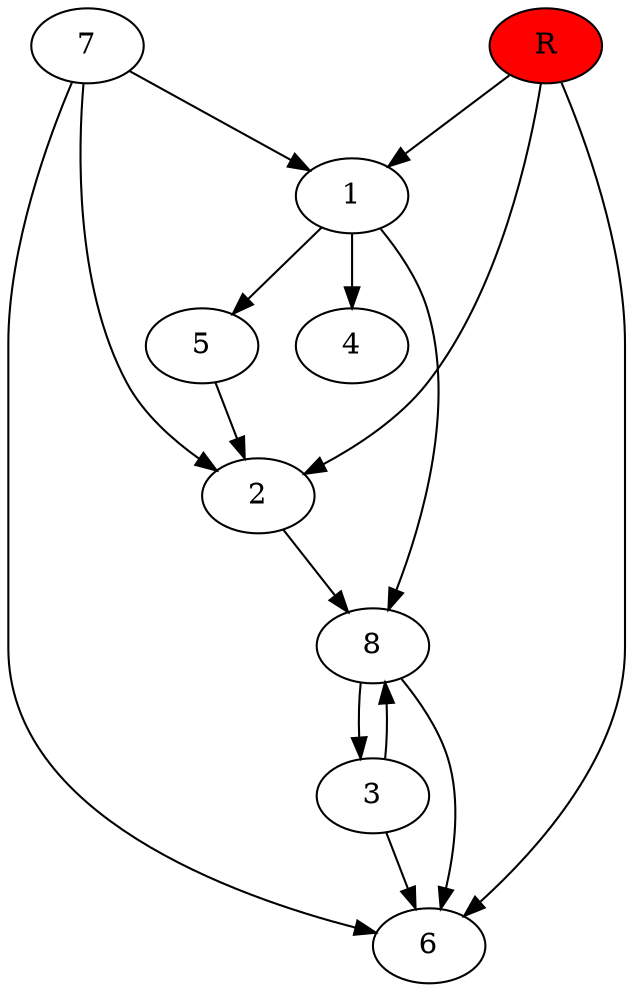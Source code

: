 digraph prb41746 {
	1
	2
	3
	4
	5
	6
	7
	8
	R [fillcolor="#ff0000" style=filled]
	1 -> 4
	1 -> 5
	1 -> 8
	2 -> 8
	3 -> 6
	3 -> 8
	5 -> 2
	7 -> 1
	7 -> 2
	7 -> 6
	8 -> 3
	8 -> 6
	R -> 1
	R -> 2
	R -> 6
}
